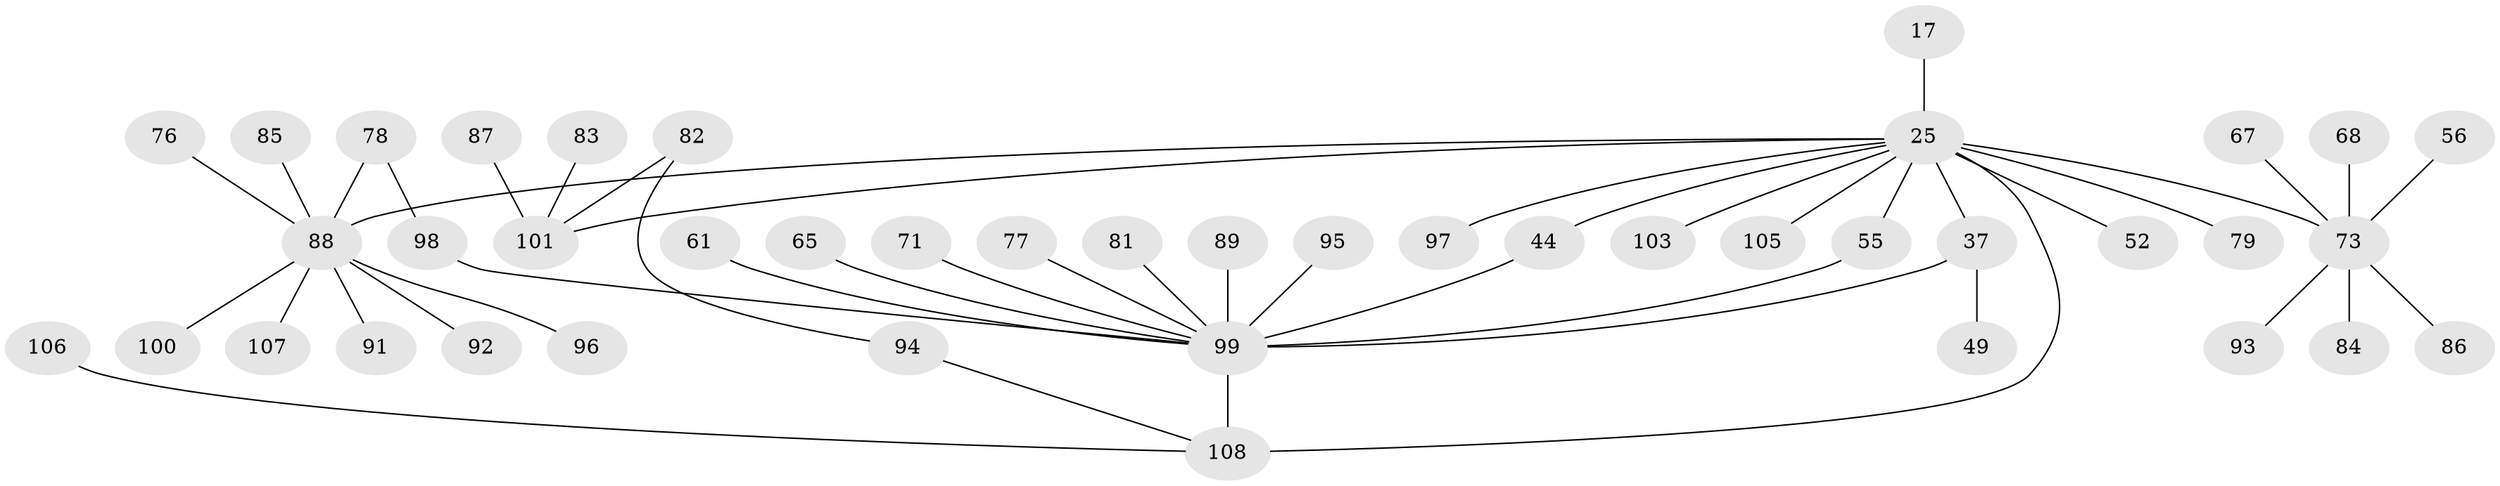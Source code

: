 // original degree distribution, {4: 0.10185185185185185, 9: 0.009259259259259259, 2: 0.3148148148148148, 6: 0.018518518518518517, 3: 0.12962962962962962, 5: 0.037037037037037035, 1: 0.37962962962962965, 8: 0.009259259259259259}
// Generated by graph-tools (version 1.1) at 2025/44/03/04/25 21:44:47]
// undirected, 43 vertices, 47 edges
graph export_dot {
graph [start="1"]
  node [color=gray90,style=filled];
  17;
  25 [super="+21+9+2"];
  37 [super="+27+22"];
  44 [super="+43"];
  49;
  52 [super="+4"];
  55 [super="+36"];
  56;
  61;
  65;
  67;
  68;
  71;
  73 [super="+33+39+46+41"];
  76;
  77;
  78;
  79;
  81;
  82 [super="+75"];
  83;
  84 [super="+58"];
  85;
  86;
  87 [super="+69"];
  88 [super="+63+74+72+80"];
  89;
  91;
  92;
  93;
  94;
  95 [super="+90"];
  96;
  97;
  98;
  99 [super="+51+18+47"];
  100;
  101 [super="+53"];
  103 [super="+40"];
  105;
  106 [super="+66"];
  107;
  108 [super="+45+57+60+62+64+102+104"];
  17 -- 25;
  25 -- 105;
  25 -- 97;
  25 -- 37 [weight=4];
  25 -- 101 [weight=2];
  25 -- 79;
  25 -- 55;
  25 -- 108 [weight=2];
  25 -- 52;
  25 -- 44;
  25 -- 88 [weight=3];
  25 -- 73 [weight=2];
  25 -- 103;
  37 -- 49;
  37 -- 99;
  44 -- 99 [weight=2];
  55 -- 99;
  56 -- 73;
  61 -- 99;
  65 -- 99;
  67 -- 73;
  68 -- 73;
  71 -- 99;
  73 -- 86;
  73 -- 93;
  73 -- 84;
  76 -- 88;
  77 -- 99;
  78 -- 98;
  78 -- 88;
  81 -- 99;
  82 -- 94;
  82 -- 101;
  83 -- 101;
  85 -- 88;
  87 -- 101;
  88 -- 96;
  88 -- 107;
  88 -- 92;
  88 -- 100;
  88 -- 91;
  89 -- 99;
  94 -- 108;
  95 -- 99 [weight=2];
  98 -- 99;
  99 -- 108;
  106 -- 108;
}

